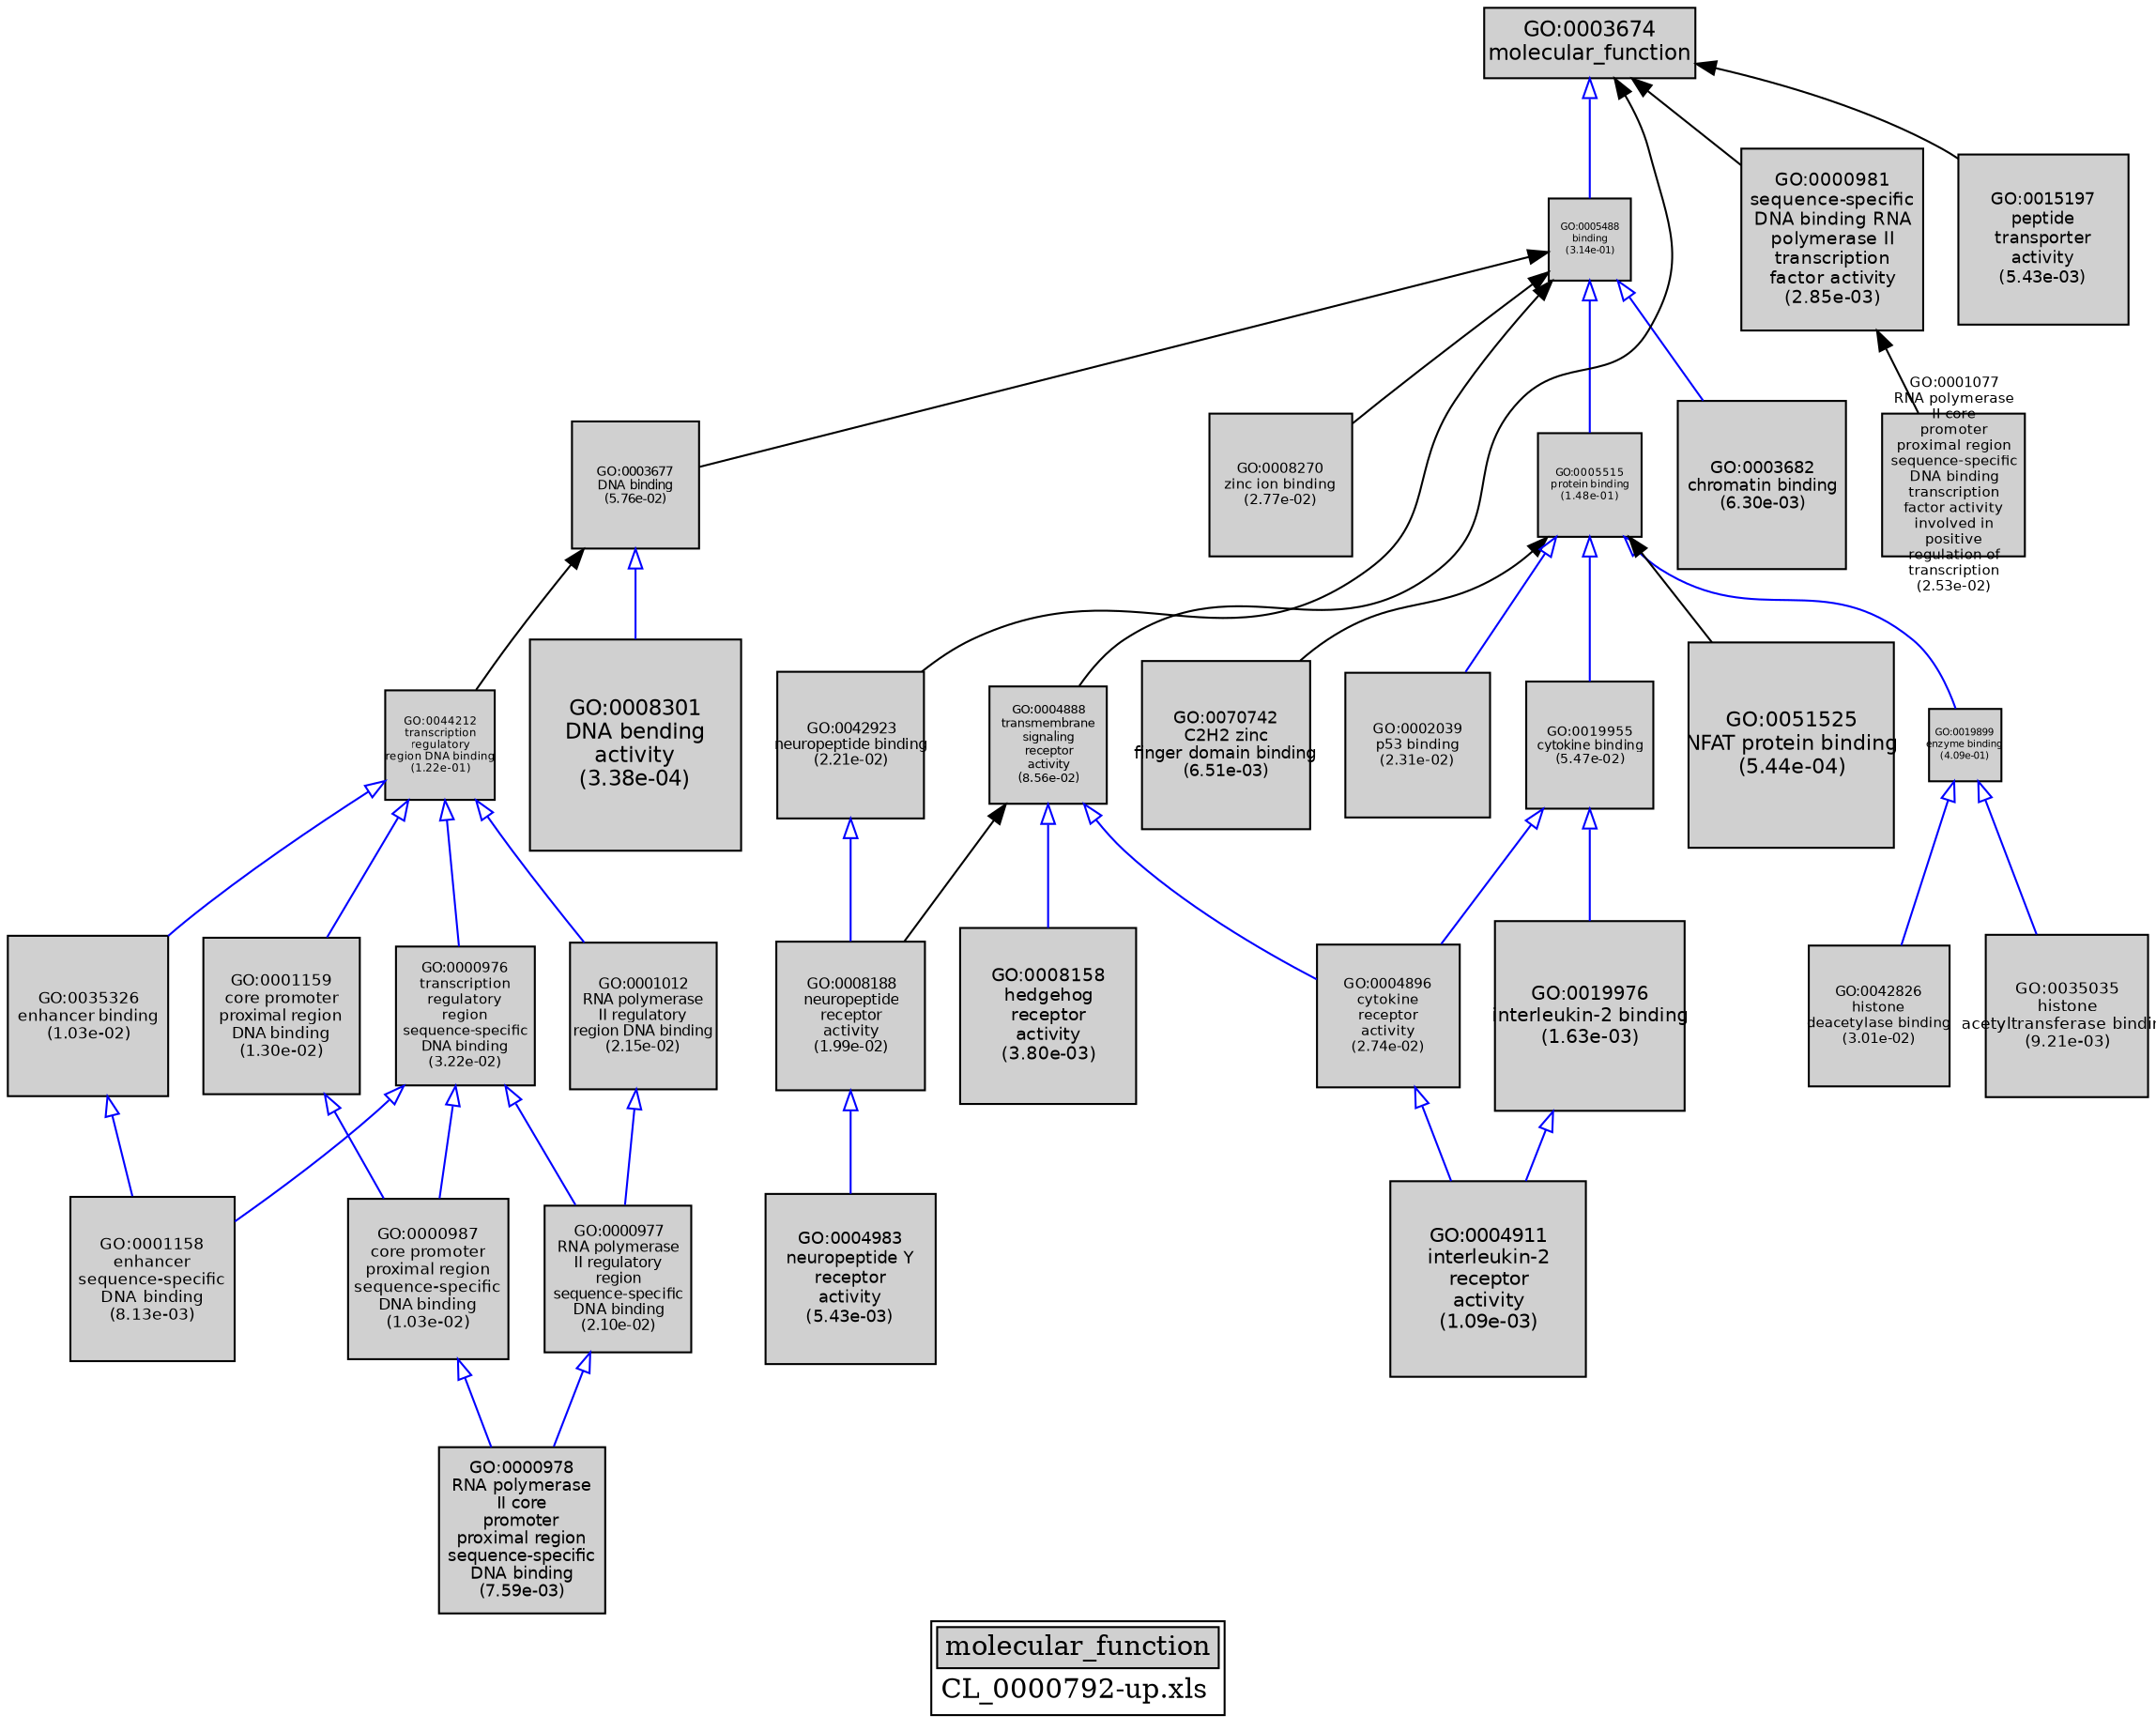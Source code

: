digraph "molecular_function" {
graph [ bgcolor = "#FFFFFF", label = <<TABLE COLOR="black" BGCOLOR="white"><TR><TD COLSPAN="2" BGCOLOR="#D0D0D0"><FONT COLOR="black">molecular_function</FONT></TD></TR><TR><TD BORDER="0">CL_0000792-up.xls</TD></TR></TABLE>> ];
node [ fontname = "Helvetica" ];

subgraph "nodes" {

node [ style = "filled", fixedsize = "true", width = 1, shape = "box", fontsize = 9, fillcolor = "#D0D0D0", fontcolor = "black", color = "black" ];

"GO:0000978" [ URL = "#GO:0000978", label = <<TABLE BORDER="0"><TR><TD>GO:0000978<BR/>RNA polymerase<BR/>II core<BR/>promoter<BR/>proximal region<BR/>sequence-specific<BR/>DNA binding<BR/>(7.59e-03)</TD></TR></TABLE>>, width = 1.17396832491, shape = "box", fontsize = 8.45257193937, height = 1.17396832491 ];
"GO:0000976" [ URL = "#GO:0000976", label = <<TABLE BORDER="0"><TR><TD>GO:0000976<BR/>transcription<BR/>regulatory<BR/>region<BR/>sequence-specific<BR/>DNA binding<BR/>(3.22e-02)</TD></TR></TABLE>>, width = 0.986579139262, shape = "box", fontsize = 7.10336980268, height = 0.986579139262 ];
"GO:0044212" [ URL = "#GO:0044212", label = <<TABLE BORDER="0"><TR><TD>GO:0044212<BR/>transcription<BR/>regulatory<BR/>region DNA binding<BR/>(1.22e-01)</TD></TR></TABLE>>, width = 0.773890210111, shape = "box", fontsize = 5.5720095128, height = 0.773890210111 ];
"GO:0001012" [ URL = "#GO:0001012", label = <<TABLE BORDER="0"><TR><TD>GO:0001012<BR/>RNA polymerase<BR/>II regulatory<BR/>region DNA binding<BR/>(2.15e-02)</TD></TR></TABLE>>, width = 1.04195082071, shape = "box", fontsize = 7.5020459091, height = 1.04195082071 ];
"GO:0000981" [ URL = "#GO:0000981", label = <<TABLE BORDER="0"><TR><TD>GO:0000981<BR/>sequence-specific<BR/>DNA binding RNA<BR/>polymerase II<BR/>transcription<BR/>factor activity<BR/>(2.85e-03)</TD></TR></TABLE>>, width = 1.28557657379, shape = "box", fontsize = 9.25615133129, height = 1.28557657379 ];
"GO:0015197" [ URL = "#GO:0015197", label = <<TABLE BORDER="0"><TR><TD>GO:0015197<BR/>peptide<BR/>transporter<BR/>activity<BR/>(5.43e-03)</TD></TR></TABLE>>, width = 1.21336330837, shape = "box", fontsize = 8.73621582028, height = 1.21336330837 ];
"GO:0042826" [ URL = "#GO:0042826", label = <<TABLE BORDER="0"><TR><TD>GO:0042826<BR/>histone<BR/>deacetylase binding<BR/>(3.01e-02)</TD></TR></TABLE>>, width = 0.996198442287, shape = "box", fontsize = 7.17262878447, height = 0.996198442287 ];
"GO:0019899" [ URL = "#GO:0019899", label = <<TABLE BORDER="0"><TR><TD>GO:0019899<BR/>enzyme binding<BR/>(4.09e-01)</TD></TR></TABLE>>, width = 0.510480807709, shape = "box", fontsize = 5.0, height = 0.510480807709 ];
"GO:0005515" [ URL = "#GO:0005515", label = <<TABLE BORDER="0"><TR><TD>GO:0005515<BR/>protein binding<BR/>(1.48e-01)</TD></TR></TABLE>>, width = 0.738947546083, shape = "box", fontsize = 5.3204223318, height = 0.738947546083 ];
"GO:0035326" [ URL = "#GO:0035326", label = <<TABLE BORDER="0"><TR><TD>GO:0035326<BR/>enhancer binding<BR/>(1.03e-02)</TD></TR></TABLE>>, width = 1.13707267542, shape = "box", fontsize = 8.186923263, height = 1.13707267542 ];
"GO:0000987" [ URL = "#GO:0000987", label = <<TABLE BORDER="0"><TR><TD>GO:0000987<BR/>core promoter<BR/>proximal region<BR/>sequence-specific<BR/>DNA binding<BR/>(1.03e-02)</TD></TR></TABLE>>, width = 1.13707267542, shape = "box", fontsize = 8.186923263, height = 1.13707267542 ];
"GO:0003682" [ URL = "#GO:0003682", label = <<TABLE BORDER="0"><TR><TD>GO:0003682<BR/>chromatin binding<BR/>(6.30e-03)</TD></TR></TABLE>>, width = 1.19607305337, shape = "box", fontsize = 8.61172598426, height = 1.19607305337 ];
"GO:0004896" [ URL = "#GO:0004896", label = <<TABLE BORDER="0"><TR><TD>GO:0004896<BR/>cytokine<BR/>receptor<BR/>activity<BR/>(2.74e-02)</TD></TR></TABLE>>, width = 1.00910578539, shape = "box", fontsize = 7.26556165479, height = 1.00910578539 ];
"GO:0000977" [ URL = "#GO:0000977", label = <<TABLE BORDER="0"><TR><TD>GO:0000977<BR/>RNA polymerase<BR/>II regulatory<BR/>region<BR/>sequence-specific<BR/>DNA binding<BR/>(2.10e-02)</TD></TR></TABLE>>, width = 1.04531893143, shape = "box", fontsize = 7.52629630628, height = 1.04531893143 ];
"GO:0004888" [ URL = "#GO:0004888", label = <<TABLE BORDER="0"><TR><TD>GO:0004888<BR/>transmembrane<BR/>signaling<BR/>receptor<BR/>activity<BR/>(8.56e-02)</TD></TR></TABLE>>, width = 0.836070327019, shape = "box", fontsize = 6.01970635454, height = 0.836070327019 ];
"GO:0004911" [ URL = "#GO:0004911", label = <<TABLE BORDER="0"><TR><TD>GO:0004911<BR/>interleukin-2<BR/>receptor<BR/>activity<BR/>(1.09e-03)</TD></TR></TABLE>>, width = 1.38667010505, shape = "box", fontsize = 9.98402475636, height = 1.38667010505 ];
"GO:0003677" [ URL = "#GO:0003677", label = <<TABLE BORDER="0"><TR><TD>GO:0003677<BR/>DNA binding<BR/>(5.76e-02)</TD></TR></TABLE>>, width = 0.900006121556, shape = "box", fontsize = 6.4800440752, height = 0.900006121556 ];
"GO:0042923" [ URL = "#GO:0042923", label = <<TABLE BORDER="0"><TR><TD>GO:0042923<BR/>neuropeptide binding<BR/>(2.21e-02)</TD></TR></TABLE>>, width = 1.03865615175, shape = "box", fontsize = 7.47832429263, height = 1.03865615175 ];
"GO:0035035" [ URL = "#GO:0035035", label = <<TABLE BORDER="0"><TR><TD>GO:0035035<BR/>histone<BR/>acetyltransferase binding<BR/>(9.21e-03)</TD></TR></TABLE>>, width = 1.15064255811, shape = "box", fontsize = 8.28462641841, height = 1.15064255811 ];
"GO:0001158" [ URL = "#GO:0001158", label = <<TABLE BORDER="0"><TR><TD>GO:0001158<BR/>enhancer<BR/>sequence-specific<BR/>DNA binding<BR/>(8.13e-03)</TD></TR></TABLE>>, width = 1.16573114295, shape = "box", fontsize = 8.39326422923, height = 1.16573114295 ];
"GO:0008301" [ URL = "#GO:0008301", label = <<TABLE BORDER="0"><TR><TD>GO:0008301<BR/>DNA bending<BR/>activity<BR/>(3.38e-04)</TD></TR></TABLE>>, width = 1.5, shape = "box", fontsize = 10.8, height = 1.5 ];
"GO:0008270" [ URL = "#GO:0008270", label = <<TABLE BORDER="0"><TR><TD>GO:0008270<BR/>zinc ion binding<BR/>(2.77e-02)</TD></TR></TABLE>>, width = 1.00762167499, shape = "box", fontsize = 7.25487605996, height = 1.00762167499 ];
"GO:0005488" [ URL = "#GO:0005488", label = <<TABLE BORDER="0"><TR><TD>GO:0005488<BR/>binding<BR/>(3.14e-01)</TD></TR></TABLE>>, width = 0.578872227395, shape = "box", fontsize = 5.0, height = 0.578872227395 ];
"GO:0051525" [ URL = "#GO:0051525", label = <<TABLE BORDER="0"><TR><TD>GO:0051525<BR/>NFAT protein binding<BR/>(5.44e-04)</TD></TR></TABLE>>, width = 1.45501937642, shape = "box", fontsize = 10.4761395103, height = 1.45501937642 ];
"GO:0004983" [ URL = "#GO:0004983", label = <<TABLE BORDER="0"><TR><TD>GO:0004983<BR/>neuropeptide Y<BR/>receptor<BR/>activity<BR/>(5.43e-03)</TD></TR></TABLE>>, width = 1.21336330837, shape = "box", fontsize = 8.73621582028, height = 1.21336330837 ];
"GO:0070742" [ URL = "#GO:0070742", label = <<TABLE BORDER="0"><TR><TD>GO:0070742<BR/>C2H2 zinc<BR/>finger domain binding<BR/>(6.51e-03)</TD></TR></TABLE>>, width = 1.19217357322, shape = "box", fontsize = 8.58364972716, height = 1.19217357322 ];
"GO:0008158" [ URL = "#GO:0008158", label = <<TABLE BORDER="0"><TR><TD>GO:0008158<BR/>hedgehog<BR/>receptor<BR/>activity<BR/>(3.80e-03)</TD></TR></TABLE>>, width = 1.25380581304, shape = "box", fontsize = 9.0274018539, height = 1.25380581304 ];
"GO:0008188" [ URL = "#GO:0008188", label = <<TABLE BORDER="0"><TR><TD>GO:0008188<BR/>neuropeptide<BR/>receptor<BR/>activity<BR/>(1.99e-02)</TD></TR></TABLE>>, width = 1.0522902938, shape = "box", fontsize = 7.57649011537, height = 1.0522902938 ];
"GO:0019955" [ URL = "#GO:0019955", label = <<TABLE BORDER="0"><TR><TD>GO:0019955<BR/>cytokine binding<BR/>(5.47e-02)</TD></TR></TABLE>>, width = 0.908143539788, shape = "box", fontsize = 6.53863348647, height = 0.908143539788 ];
"GO:0001159" [ URL = "#GO:0001159", label = <<TABLE BORDER="0"><TR><TD>GO:0001159<BR/>core promoter<BR/>proximal region<BR/>DNA binding<BR/>(1.30e-02)</TD></TR></TABLE>>, width = 1.10805396931, shape = "box", fontsize = 7.97798857903, height = 1.10805396931 ];
"GO:0002039" [ URL = "#GO:0002039", label = <<TABLE BORDER="0"><TR><TD>GO:0002039<BR/>p53 binding<BR/>(2.31e-02)</TD></TR></TABLE>>, width = 1.03227385964, shape = "box", fontsize = 7.43237178944, height = 1.03227385964 ];
"GO:0001077" [ URL = "#GO:0001077", label = <<TABLE BORDER="0"><TR><TD>GO:0001077<BR/>RNA polymerase<BR/>II core<BR/>promoter<BR/>proximal region<BR/>sequence-specific<BR/>DNA binding<BR/>transcription<BR/>factor activity<BR/>involved in<BR/>positive<BR/>regulation of<BR/>transcription<BR/>(2.53e-02)</TD></TR></TABLE>>, width = 1.02025638057, shape = "box", fontsize = 7.34584594008, height = 1.02025638057 ];
"GO:0003674" [ URL = "#GO:0003674", label = <<TABLE BORDER="0"><TR><TD>GO:0003674<BR/>molecular_function</TD></TR></TABLE>>, width = 1.5, shape = "box", fontsize = 10.8 ];
"GO:0019976" [ URL = "#GO:0019976", label = <<TABLE BORDER="0"><TR><TD>GO:0019976<BR/>interleukin-2 binding<BR/>(1.63e-03)</TD></TR></TABLE>>, width = 1.34508955439, shape = "box", fontsize = 9.68464479164, height = 1.34508955439 ];
}
subgraph "edges" {


edge [ dir = "back", weight = 1 ];
subgraph "regulates" {


edge [ color = "cyan", arrowtail = "none" ];
subgraph "positive" {


edge [ color = "green", arrowtail = "vee" ];
}
subgraph "negative" {


edge [ color = "red", arrowtail = "tee" ];
}
}
subgraph "part_of" {


edge [ color = "purple", arrowtail = "diamond", weight = 2.5 ];
}
subgraph "is_a" {


edge [ color = "blue", arrowtail = "empty", weight = 5.0 ];
"GO:0004896" -> "GO:0004911";
"GO:0019955" -> "GO:0019976";
"GO:0000976" -> "GO:0000987";
"GO:0042923" -> "GO:0008188";
"GO:0000987" -> "GO:0000978";
"GO:0019899" -> "GO:0042826";
"GO:0005515" -> "GO:0019955";
"GO:0008188" -> "GO:0004983";
"GO:0019976" -> "GO:0004911";
"GO:0019955" -> "GO:0004896";
"GO:0005515" -> "GO:0002039";
"GO:0005488" -> "GO:0005515";
"GO:0000976" -> "GO:0001158";
"GO:0044212" -> "GO:0000976";
"GO:0004888" -> "GO:0008158";
"GO:0000976" -> "GO:0000977";
"GO:0001159" -> "GO:0000987";
"GO:0019899" -> "GO:0035035";
"GO:0003677" -> "GO:0008301";
"GO:0044212" -> "GO:0001159";
"GO:0005488" -> "GO:0003682";
"GO:0000977" -> "GO:0000978";
"GO:0004888" -> "GO:0004896";
"GO:0001012" -> "GO:0000977";
"GO:0003674" -> "GO:0005488";
"GO:0044212" -> "GO:0035326";
"GO:0044212" -> "GO:0001012";
"GO:0035326" -> "GO:0001158";
"GO:0005515" -> "GO:0019899";
}
"GO:0005515" -> "GO:0070742";
"GO:0003674" -> "GO:0004888";
"GO:0003677" -> "GO:0044212";
"GO:0005488" -> "GO:0008270";
"GO:0005515" -> "GO:0051525";
"GO:0003674" -> "GO:0015197";
"GO:0005488" -> "GO:0042923";
"GO:0005488" -> "GO:0003677";
"GO:0000981" -> "GO:0001077";
"GO:0004888" -> "GO:0008188";
"GO:0003674" -> "GO:0000981";
}
}
